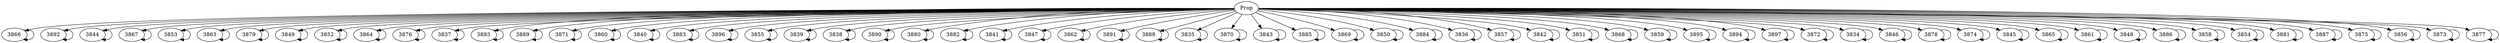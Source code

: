 // Induction Graph of ./tests/pdtpmsrotate32
digraph{
  Prop -> 3866
  Prop -> 3892
  Prop -> 3844
  Prop -> 3867
  Prop -> 3853
  Prop -> 3863
  Prop -> 3879
  Prop -> 3849
  Prop -> 3852
  Prop -> 3864
  Prop -> 3876
  Prop -> 3837
  Prop -> 3893
  Prop -> 3889
  Prop -> 3871
  Prop -> 3860
  Prop -> 3840
  Prop -> 3883
  Prop -> 3896
  Prop -> 3855
  Prop -> 3839
  Prop -> 3838
  Prop -> 3890
  Prop -> 3880
  Prop -> 3882
  Prop -> 3841
  Prop -> 3847
  Prop -> 3862
  Prop -> 3891
  Prop -> 3888
  Prop -> 3835
  Prop -> 3870
  Prop -> 3843
  Prop -> 3885
  Prop -> 3869
  Prop -> 3850
  Prop -> 3884
  Prop -> 3836
  Prop -> 3857
  Prop -> 3842
  Prop -> 3851
  Prop -> 3868
  Prop -> 3859
  Prop -> 3895
  Prop -> 3894
  Prop -> 3897
  Prop -> 3872
  Prop -> 3834
  Prop -> 3846
  Prop -> 3878
  Prop -> 3874
  Prop -> 3845
  Prop -> 3865
  Prop -> 3861
  Prop -> 3848
  Prop -> 3886
  Prop -> 3858
  Prop -> 3854
  Prop -> 3881
  Prop -> 3887
  Prop -> 3875
  Prop -> 3856
  Prop -> 3873
  Prop -> 3877
  3866 -> 3866
  3892 -> 3892
  3844 -> 3844
  3867 -> 3867
  3853 -> 3853
  3863 -> 3863
  3879 -> 3879
  3849 -> 3849
  3852 -> 3852
  3864 -> 3864
  3876 -> 3876
  3837 -> 3837
  3893 -> 3893
  3889 -> 3889
  3871 -> 3871
  3860 -> 3860
  3840 -> 3840
  3883 -> 3883
  3896 -> 3896
  3855 -> 3855
  3839 -> 3839
  3838 -> 3838
  3890 -> 3890
  3880 -> 3880
  3882 -> 3882
  3841 -> 3841
  3847 -> 3847
  3862 -> 3862
  3891 -> 3891
  3888 -> 3888
  3835 -> 3835
  3870 -> 3870
  3843 -> 3843
  3885 -> 3885
  3869 -> 3869
  3850 -> 3850
  3884 -> 3884
  3836 -> 3836
  3857 -> 3857
  3842 -> 3842
  3851 -> 3851
  3868 -> 3868
  3859 -> 3859
  3895 -> 3895
  3894 -> 3894
  3897 -> 3897
  3872 -> 3872
  3834 -> 3834
  3846 -> 3846
  3878 -> 3878
  3874 -> 3874
  3845 -> 3845
  3865 -> 3865
  3861 -> 3861
  3848 -> 3848
  3886 -> 3886
  3858 -> 3858
  3854 -> 3854
  3881 -> 3881
  3887 -> 3887
  3875 -> 3875
  3856 -> 3856
  3873 -> 3873
  3877 -> 3877
}